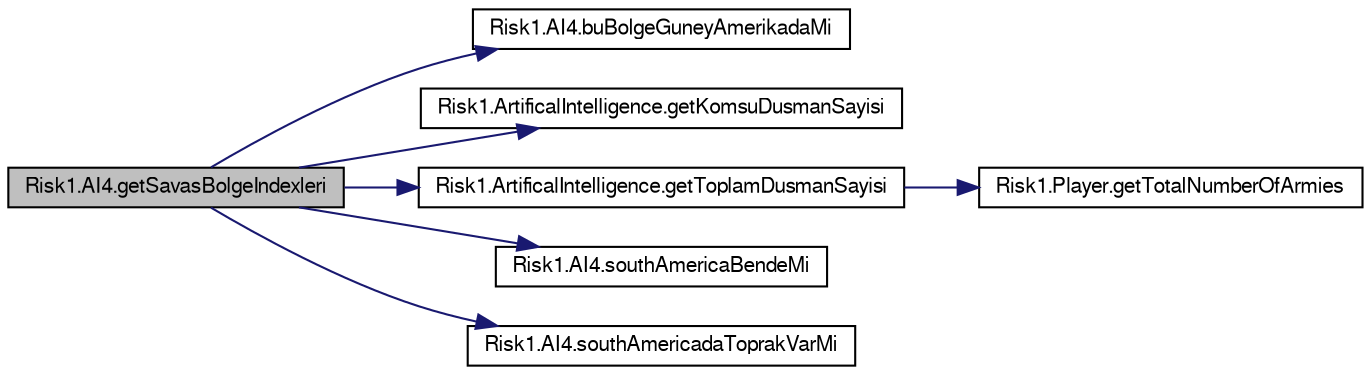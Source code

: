 digraph G
{
  bgcolor="transparent";
  edge [fontname="FreeSans",fontsize="10",labelfontname="FreeSans",labelfontsize="10"];
  node [fontname="FreeSans",fontsize="10",shape=record];
  rankdir="LR";
  Node1 [label="Risk1.AI4.getSavasBolgeIndexleri",height=0.2,width=0.4,color="black", fillcolor="grey75", style="filled" fontcolor="black"];
  Node1 -> Node2 [color="midnightblue",fontsize="10",style="solid",fontname="FreeSans"];
  Node2 [label="Risk1.AI4.buBolgeGuneyAmerikadaMi",height=0.2,width=0.4,color="black",URL="$classRisk1_1_1AI4.html#ae2f16f8a0b8f14eef4ba8f73b4b258fb"];
  Node1 -> Node3 [color="midnightblue",fontsize="10",style="solid",fontname="FreeSans"];
  Node3 [label="Risk1.ArtificalIntelligence.getKomsuDusmanSayisi",height=0.2,width=0.4,color="black",URL="$classRisk1_1_1ArtificalIntelligence.html#ab05fcfb9caa1ff3d34f40fcd2b761c7c"];
  Node1 -> Node4 [color="midnightblue",fontsize="10",style="solid",fontname="FreeSans"];
  Node4 [label="Risk1.ArtificalIntelligence.getToplamDusmanSayisi",height=0.2,width=0.4,color="black",URL="$classRisk1_1_1ArtificalIntelligence.html#a6679f397c090e382d448286783707838",tooltip="Oyunda bulunan bütün düşmanların toplam asker sayısını döndürür."];
  Node4 -> Node5 [color="midnightblue",fontsize="10",style="solid",fontname="FreeSans"];
  Node5 [label="Risk1.Player.getTotalNumberOfArmies",height=0.2,width=0.4,color="black",URL="$classRisk1_1_1Player.html#a77adac00fc3d2b33decfad9cab38a505",tooltip="Oyuncunun toplam asker sayını döndürür."];
  Node1 -> Node6 [color="midnightblue",fontsize="10",style="solid",fontname="FreeSans"];
  Node6 [label="Risk1.AI4.southAmericaBendeMi",height=0.2,width=0.4,color="black",URL="$classRisk1_1_1AI4.html#aef950f6901fd42aaa790d3d545e6e885"];
  Node1 -> Node7 [color="midnightblue",fontsize="10",style="solid",fontname="FreeSans"];
  Node7 [label="Risk1.AI4.southAmericadaToprakVarMi",height=0.2,width=0.4,color="black",URL="$classRisk1_1_1AI4.html#ae2998fb3dc70ad732185d7c33b75264d"];
}
